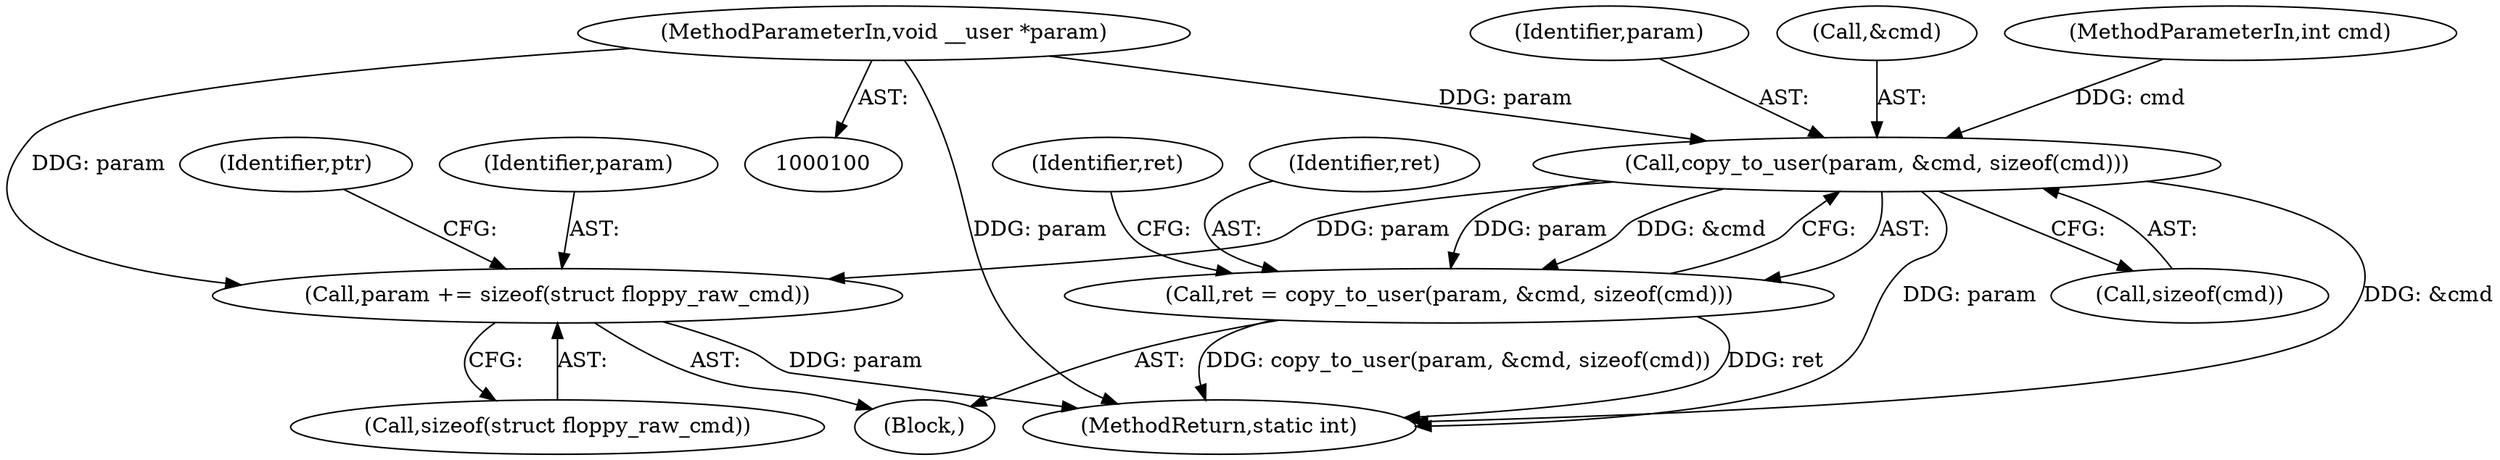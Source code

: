 digraph "0_linux_2145e15e0557a01b9195d1c7199a1b92cb9be81f@pointer" {
"1000102" [label="(MethodParameterIn,void __user *param)"];
"1000126" [label="(Call,copy_to_user(param, &cmd, sizeof(cmd)))"];
"1000124" [label="(Call,ret = copy_to_user(param, &cmd, sizeof(cmd)))"];
"1000137" [label="(Call,param += sizeof(struct floppy_raw_cmd))"];
"1000128" [label="(Call,&cmd)"];
"1000102" [label="(MethodParameterIn,void __user *param)"];
"1000145" [label="(Identifier,ptr)"];
"1000137" [label="(Call,param += sizeof(struct floppy_raw_cmd))"];
"1000124" [label="(Call,ret = copy_to_user(param, &cmd, sizeof(cmd)))"];
"1000125" [label="(Identifier,ret)"];
"1000101" [label="(MethodParameterIn,int cmd)"];
"1000108" [label="(Block,)"];
"1000133" [label="(Identifier,ret)"];
"1000198" [label="(MethodReturn,static int)"];
"1000126" [label="(Call,copy_to_user(param, &cmd, sizeof(cmd)))"];
"1000130" [label="(Call,sizeof(cmd))"];
"1000139" [label="(Call,sizeof(struct floppy_raw_cmd))"];
"1000127" [label="(Identifier,param)"];
"1000138" [label="(Identifier,param)"];
"1000102" -> "1000100"  [label="AST: "];
"1000102" -> "1000198"  [label="DDG: param"];
"1000102" -> "1000126"  [label="DDG: param"];
"1000102" -> "1000137"  [label="DDG: param"];
"1000126" -> "1000124"  [label="AST: "];
"1000126" -> "1000130"  [label="CFG: "];
"1000127" -> "1000126"  [label="AST: "];
"1000128" -> "1000126"  [label="AST: "];
"1000130" -> "1000126"  [label="AST: "];
"1000124" -> "1000126"  [label="CFG: "];
"1000126" -> "1000198"  [label="DDG: param"];
"1000126" -> "1000198"  [label="DDG: &cmd"];
"1000126" -> "1000124"  [label="DDG: param"];
"1000126" -> "1000124"  [label="DDG: &cmd"];
"1000101" -> "1000126"  [label="DDG: cmd"];
"1000126" -> "1000137"  [label="DDG: param"];
"1000124" -> "1000108"  [label="AST: "];
"1000125" -> "1000124"  [label="AST: "];
"1000133" -> "1000124"  [label="CFG: "];
"1000124" -> "1000198"  [label="DDG: ret"];
"1000124" -> "1000198"  [label="DDG: copy_to_user(param, &cmd, sizeof(cmd))"];
"1000137" -> "1000108"  [label="AST: "];
"1000137" -> "1000139"  [label="CFG: "];
"1000138" -> "1000137"  [label="AST: "];
"1000139" -> "1000137"  [label="AST: "];
"1000145" -> "1000137"  [label="CFG: "];
"1000137" -> "1000198"  [label="DDG: param"];
}
